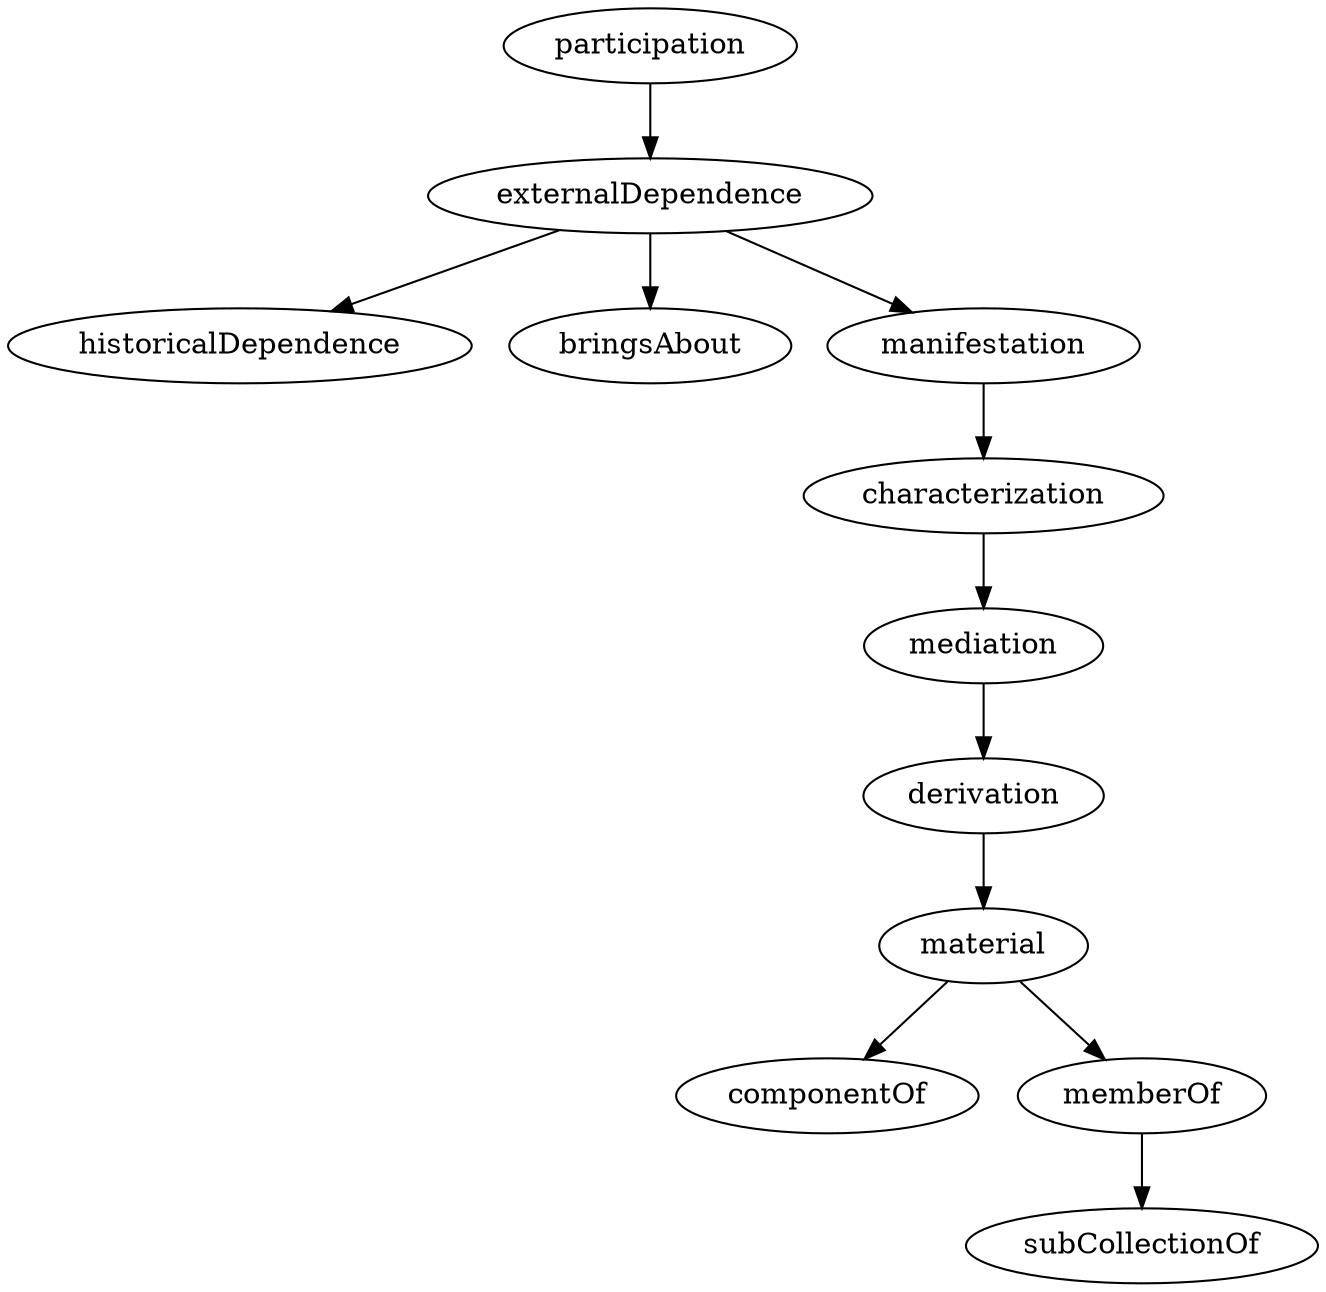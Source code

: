 strict digraph  {
participation;
externalDependence;
historicalDependence;
bringsAbout;
manifestation;
characterization;
mediation;
derivation;
material;
componentOf;
memberOf;
subCollectionOf;
participation -> externalDependence;
externalDependence -> historicalDependence;
externalDependence -> bringsAbout;
externalDependence -> manifestation;
manifestation -> characterization;
characterization -> mediation;
mediation -> derivation;
derivation -> material;
material -> componentOf;
material -> memberOf;
memberOf -> subCollectionOf;
}
